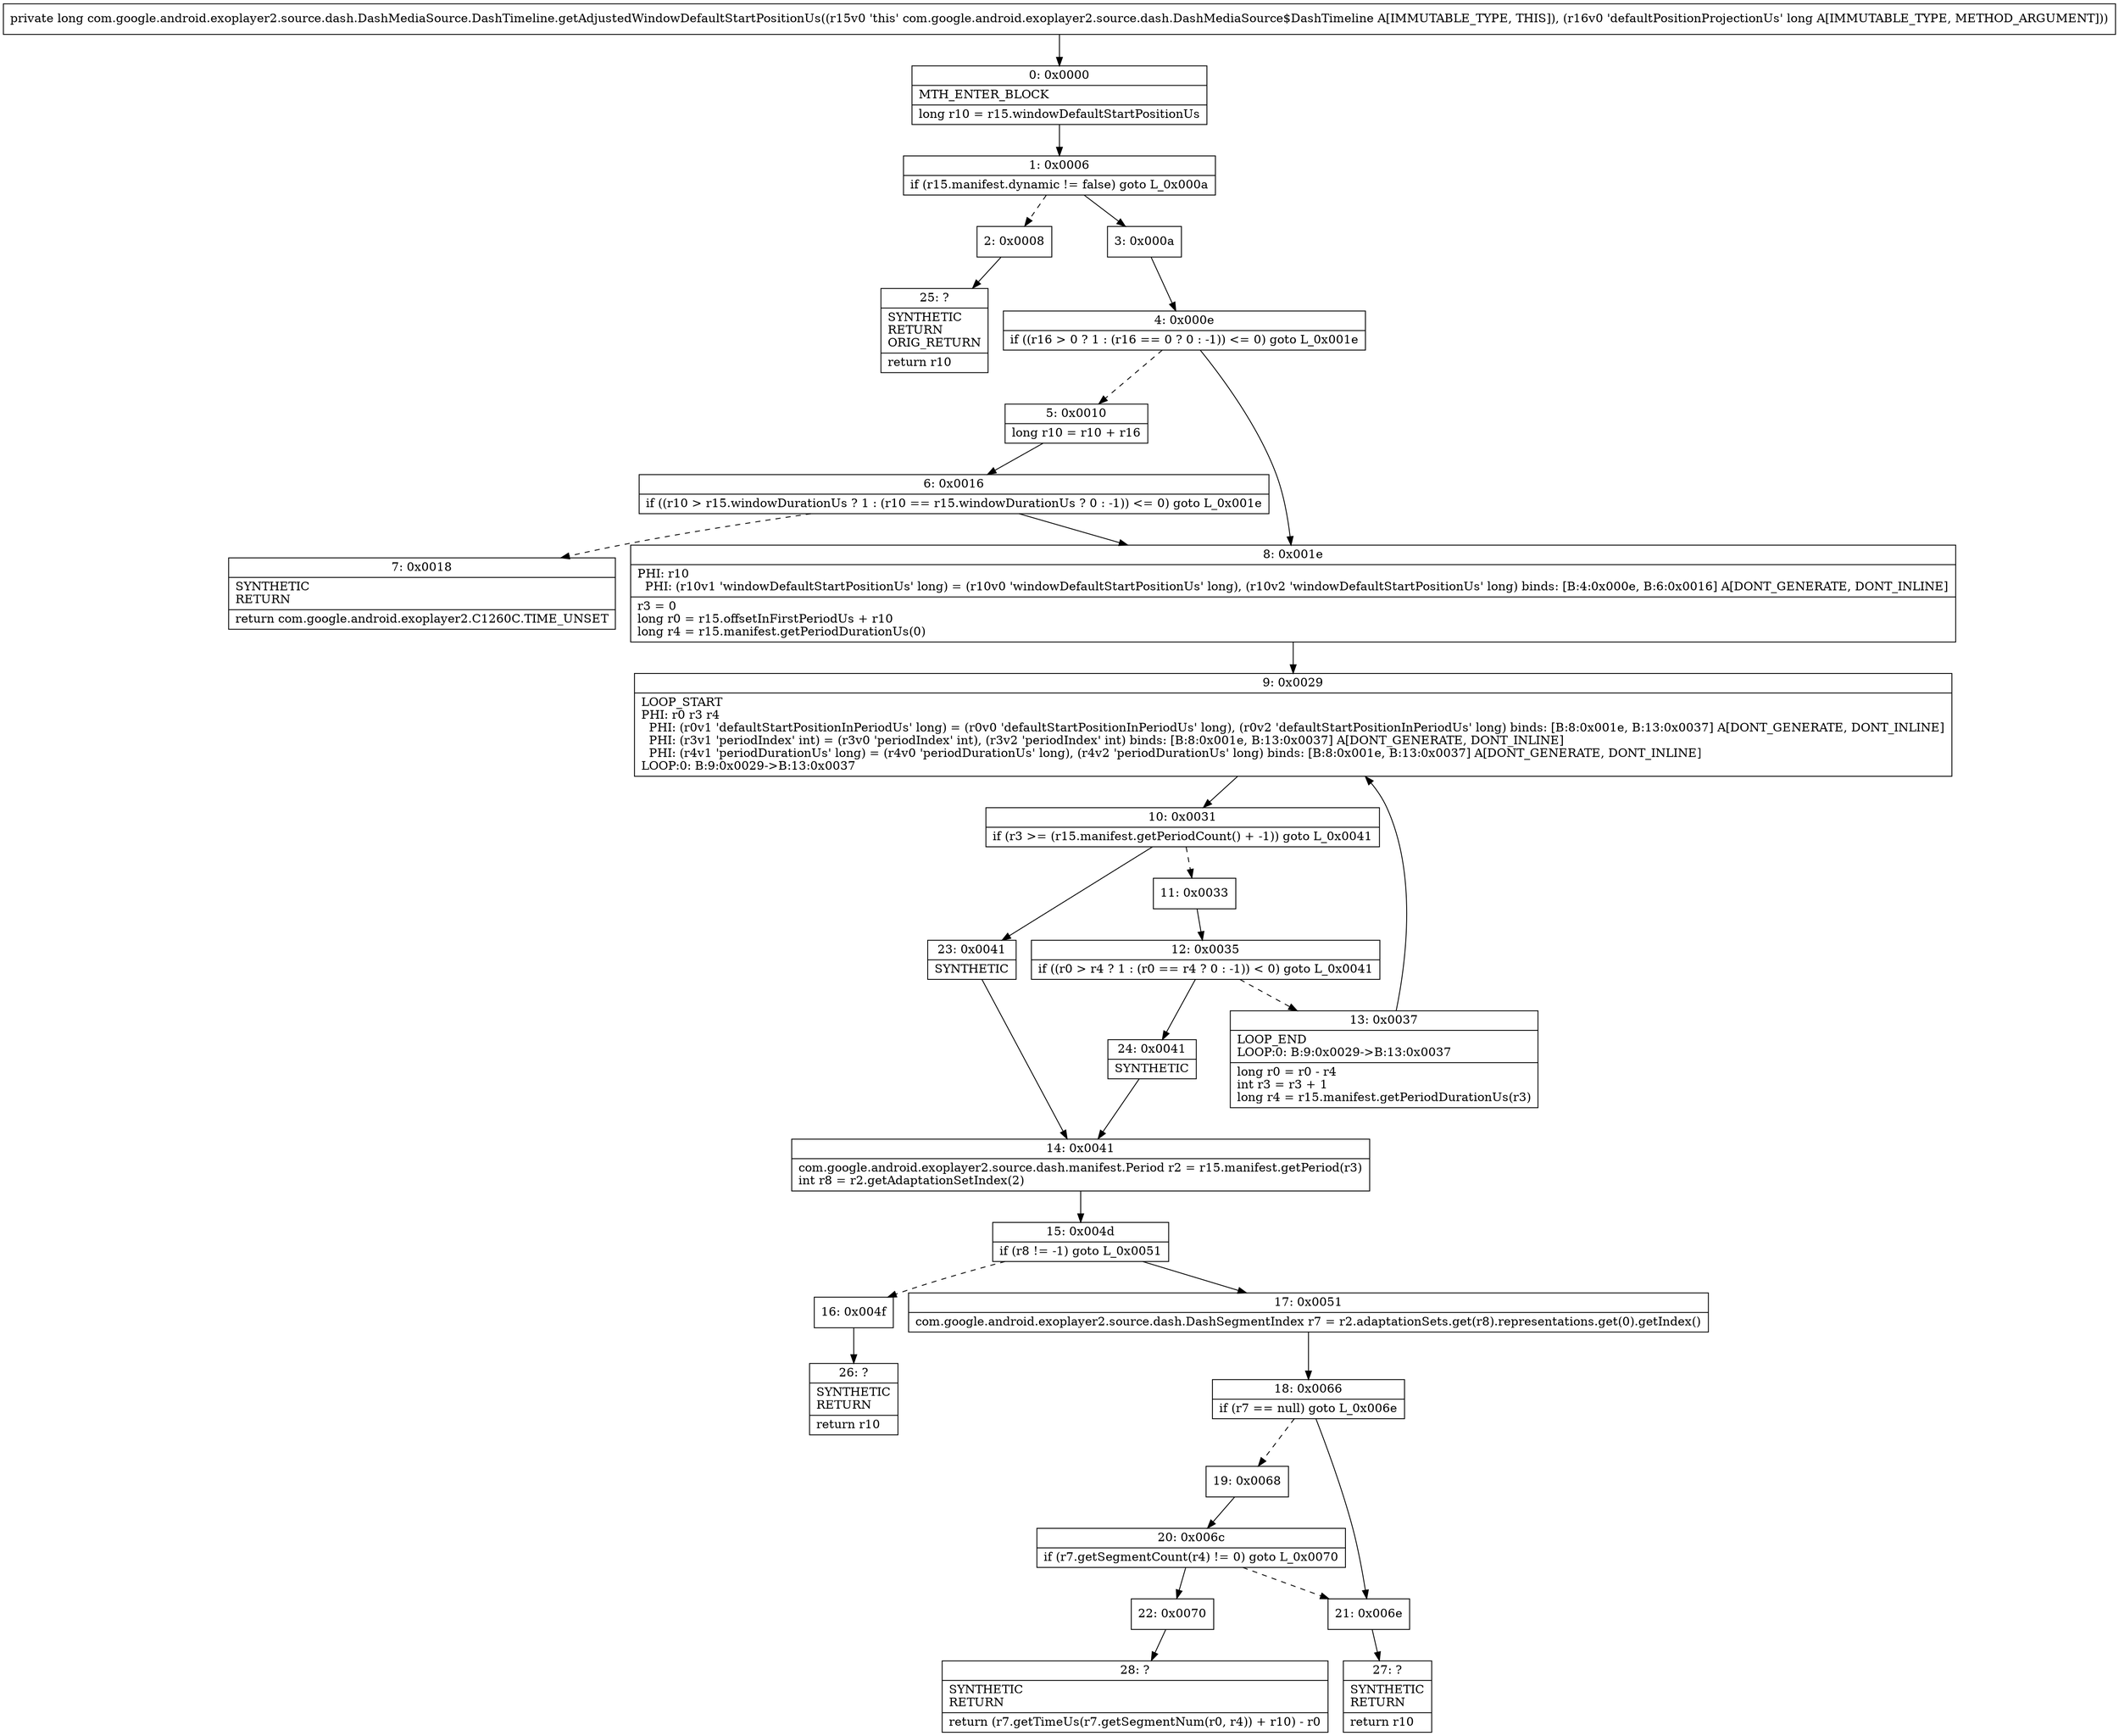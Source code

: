 digraph "CFG forcom.google.android.exoplayer2.source.dash.DashMediaSource.DashTimeline.getAdjustedWindowDefaultStartPositionUs(J)J" {
Node_0 [shape=record,label="{0\:\ 0x0000|MTH_ENTER_BLOCK\l|long r10 = r15.windowDefaultStartPositionUs\l}"];
Node_1 [shape=record,label="{1\:\ 0x0006|if (r15.manifest.dynamic != false) goto L_0x000a\l}"];
Node_2 [shape=record,label="{2\:\ 0x0008}"];
Node_3 [shape=record,label="{3\:\ 0x000a}"];
Node_4 [shape=record,label="{4\:\ 0x000e|if ((r16 \> 0 ? 1 : (r16 == 0 ? 0 : \-1)) \<= 0) goto L_0x001e\l}"];
Node_5 [shape=record,label="{5\:\ 0x0010|long r10 = r10 + r16\l}"];
Node_6 [shape=record,label="{6\:\ 0x0016|if ((r10 \> r15.windowDurationUs ? 1 : (r10 == r15.windowDurationUs ? 0 : \-1)) \<= 0) goto L_0x001e\l}"];
Node_7 [shape=record,label="{7\:\ 0x0018|SYNTHETIC\lRETURN\l|return com.google.android.exoplayer2.C1260C.TIME_UNSET\l}"];
Node_8 [shape=record,label="{8\:\ 0x001e|PHI: r10 \l  PHI: (r10v1 'windowDefaultStartPositionUs' long) = (r10v0 'windowDefaultStartPositionUs' long), (r10v2 'windowDefaultStartPositionUs' long) binds: [B:4:0x000e, B:6:0x0016] A[DONT_GENERATE, DONT_INLINE]\l|r3 = 0\llong r0 = r15.offsetInFirstPeriodUs + r10\llong r4 = r15.manifest.getPeriodDurationUs(0)\l}"];
Node_9 [shape=record,label="{9\:\ 0x0029|LOOP_START\lPHI: r0 r3 r4 \l  PHI: (r0v1 'defaultStartPositionInPeriodUs' long) = (r0v0 'defaultStartPositionInPeriodUs' long), (r0v2 'defaultStartPositionInPeriodUs' long) binds: [B:8:0x001e, B:13:0x0037] A[DONT_GENERATE, DONT_INLINE]\l  PHI: (r3v1 'periodIndex' int) = (r3v0 'periodIndex' int), (r3v2 'periodIndex' int) binds: [B:8:0x001e, B:13:0x0037] A[DONT_GENERATE, DONT_INLINE]\l  PHI: (r4v1 'periodDurationUs' long) = (r4v0 'periodDurationUs' long), (r4v2 'periodDurationUs' long) binds: [B:8:0x001e, B:13:0x0037] A[DONT_GENERATE, DONT_INLINE]\lLOOP:0: B:9:0x0029\-\>B:13:0x0037\l}"];
Node_10 [shape=record,label="{10\:\ 0x0031|if (r3 \>= (r15.manifest.getPeriodCount() + \-1)) goto L_0x0041\l}"];
Node_11 [shape=record,label="{11\:\ 0x0033}"];
Node_12 [shape=record,label="{12\:\ 0x0035|if ((r0 \> r4 ? 1 : (r0 == r4 ? 0 : \-1)) \< 0) goto L_0x0041\l}"];
Node_13 [shape=record,label="{13\:\ 0x0037|LOOP_END\lLOOP:0: B:9:0x0029\-\>B:13:0x0037\l|long r0 = r0 \- r4\lint r3 = r3 + 1\llong r4 = r15.manifest.getPeriodDurationUs(r3)\l}"];
Node_14 [shape=record,label="{14\:\ 0x0041|com.google.android.exoplayer2.source.dash.manifest.Period r2 = r15.manifest.getPeriod(r3)\lint r8 = r2.getAdaptationSetIndex(2)\l}"];
Node_15 [shape=record,label="{15\:\ 0x004d|if (r8 != \-1) goto L_0x0051\l}"];
Node_16 [shape=record,label="{16\:\ 0x004f}"];
Node_17 [shape=record,label="{17\:\ 0x0051|com.google.android.exoplayer2.source.dash.DashSegmentIndex r7 = r2.adaptationSets.get(r8).representations.get(0).getIndex()\l}"];
Node_18 [shape=record,label="{18\:\ 0x0066|if (r7 == null) goto L_0x006e\l}"];
Node_19 [shape=record,label="{19\:\ 0x0068}"];
Node_20 [shape=record,label="{20\:\ 0x006c|if (r7.getSegmentCount(r4) != 0) goto L_0x0070\l}"];
Node_21 [shape=record,label="{21\:\ 0x006e}"];
Node_22 [shape=record,label="{22\:\ 0x0070}"];
Node_23 [shape=record,label="{23\:\ 0x0041|SYNTHETIC\l}"];
Node_24 [shape=record,label="{24\:\ 0x0041|SYNTHETIC\l}"];
Node_25 [shape=record,label="{25\:\ ?|SYNTHETIC\lRETURN\lORIG_RETURN\l|return r10\l}"];
Node_26 [shape=record,label="{26\:\ ?|SYNTHETIC\lRETURN\l|return r10\l}"];
Node_27 [shape=record,label="{27\:\ ?|SYNTHETIC\lRETURN\l|return r10\l}"];
Node_28 [shape=record,label="{28\:\ ?|SYNTHETIC\lRETURN\l|return (r7.getTimeUs(r7.getSegmentNum(r0, r4)) + r10) \- r0\l}"];
MethodNode[shape=record,label="{private long com.google.android.exoplayer2.source.dash.DashMediaSource.DashTimeline.getAdjustedWindowDefaultStartPositionUs((r15v0 'this' com.google.android.exoplayer2.source.dash.DashMediaSource$DashTimeline A[IMMUTABLE_TYPE, THIS]), (r16v0 'defaultPositionProjectionUs' long A[IMMUTABLE_TYPE, METHOD_ARGUMENT])) }"];
MethodNode -> Node_0;
Node_0 -> Node_1;
Node_1 -> Node_2[style=dashed];
Node_1 -> Node_3;
Node_2 -> Node_25;
Node_3 -> Node_4;
Node_4 -> Node_5[style=dashed];
Node_4 -> Node_8;
Node_5 -> Node_6;
Node_6 -> Node_7[style=dashed];
Node_6 -> Node_8;
Node_8 -> Node_9;
Node_9 -> Node_10;
Node_10 -> Node_11[style=dashed];
Node_10 -> Node_23;
Node_11 -> Node_12;
Node_12 -> Node_13[style=dashed];
Node_12 -> Node_24;
Node_13 -> Node_9;
Node_14 -> Node_15;
Node_15 -> Node_16[style=dashed];
Node_15 -> Node_17;
Node_16 -> Node_26;
Node_17 -> Node_18;
Node_18 -> Node_19[style=dashed];
Node_18 -> Node_21;
Node_19 -> Node_20;
Node_20 -> Node_21[style=dashed];
Node_20 -> Node_22;
Node_21 -> Node_27;
Node_22 -> Node_28;
Node_23 -> Node_14;
Node_24 -> Node_14;
}

